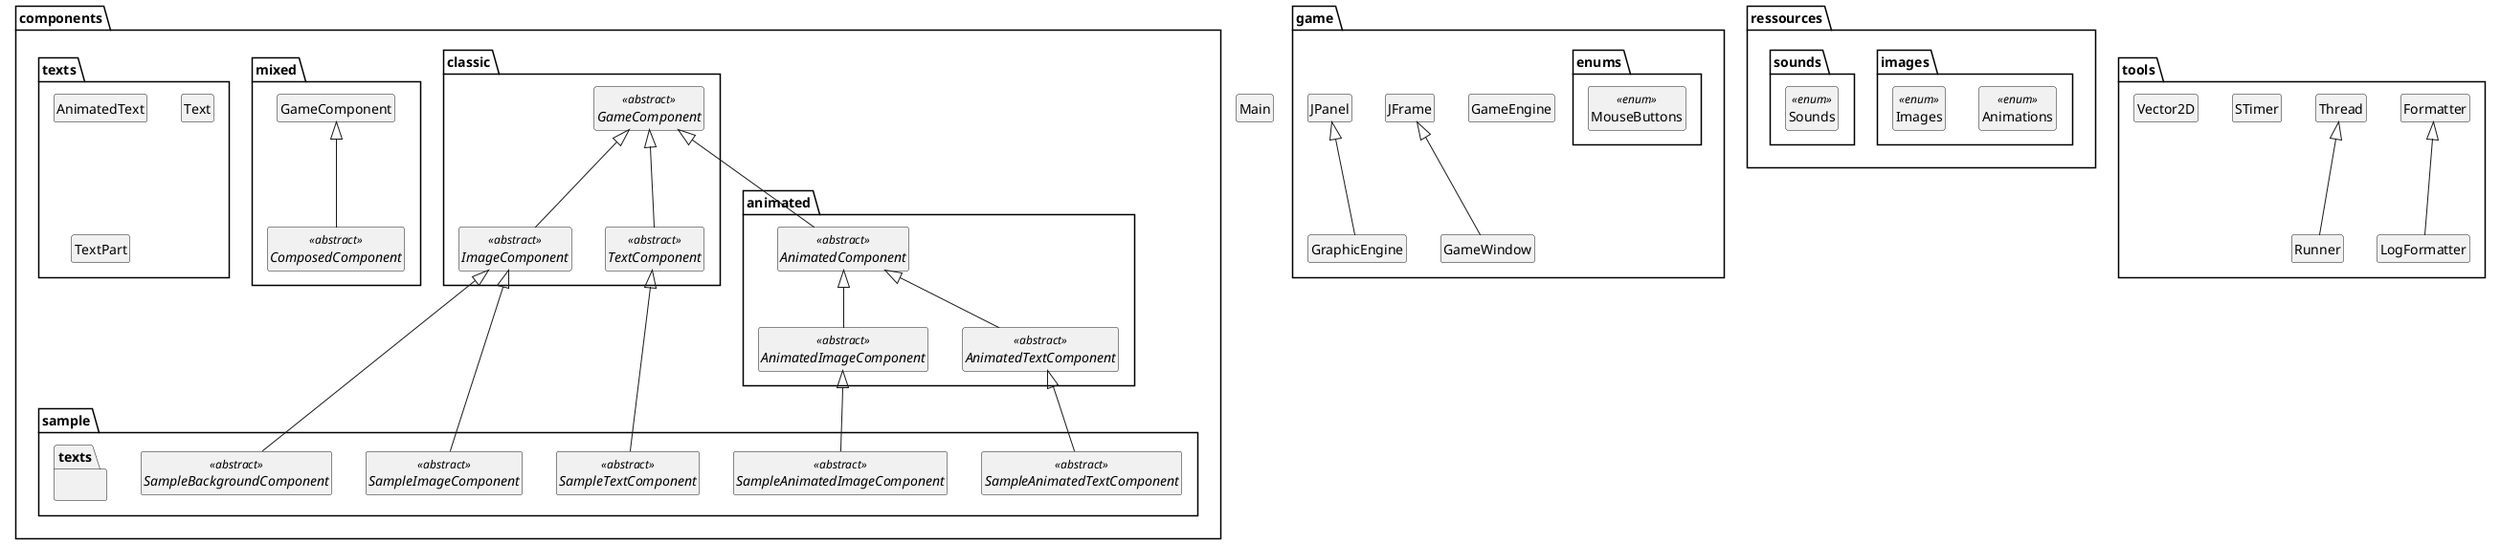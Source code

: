 @startuml
skinparam style strictuml
skinparam classAttributeIconSize 0
hide enum methods
hide empty members

package components{
    package animated{
        abstract class AnimatedComponent <<abstract>> extends components.classic.GameComponent{

        }
        abstract class AnimatedImageComponent <<abstract>> extends AnimatedComponent{

        }
        abstract class AnimatedTextComponent <<abstract>> extends AnimatedComponent{

        }
    }
    package classic{
        abstract class GameComponent <<abstract>>{

        }
        abstract class ImageComponent <<abstract>> extends GameComponent{

        }
        abstract class TextComponent <<abstract>> extends GameComponent{

        }
    }
    package mixed{
        abstract class ComposedComponent <<abstract>> extends GameComponent{

        }
    }
    package sample{
        package texts{

        }
        abstract class SampleAnimatedImageComponent <<abstract>> extends components.animated.AnimatedImageComponent{

        }
        abstract class SampleAnimatedTextComponent <<abstract>> extends components.animated.AnimatedTextComponent{

        }
        abstract class SampleBackgroundComponent <<abstract>> extends components.classic.ImageComponent{

        }
        abstract class SampleImageComponent <<abstract>> extends components.classic.ImageComponent{

        }
        abstract class SampleTextComponent <<abstract>> extends components.classic.TextComponent{

        }
    }
    package texts{
        class AnimatedText {

        }
        class Text{

        }
        class TextPart{

        }
    }
}

package game{
    package enums{
        enum MouseButtons <<enum>>{

        }
    }
    class GameEngine{

    }
    class GameWindow extends JFrame{

    }
    class GraphicEngine extends JPanel{

    }
}

package ressources{
    package images{
        enum Animations <<enum>>{

        }
        enum Images <<enum>>{

        }
    }
    package sounds{
         enum Sounds <<enum>>{

         }
    }
}

package tools{
    class LogFormatter extends Formatter{

    }
    class Runner extends Thread{

    }
    class STimer{

    }
    class Vector2D{

    }
}

class Main{

}

@enduml